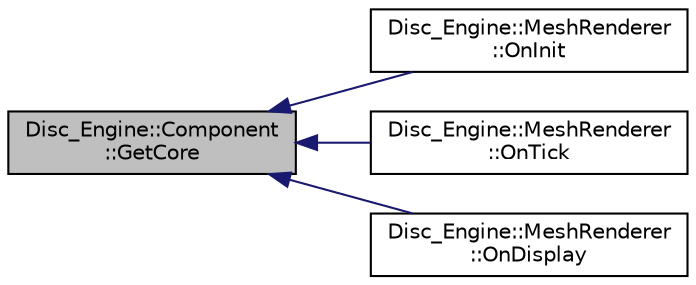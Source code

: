 digraph "Disc_Engine::Component::GetCore"
{
  edge [fontname="Helvetica",fontsize="10",labelfontname="Helvetica",labelfontsize="10"];
  node [fontname="Helvetica",fontsize="10",shape=record];
  rankdir="LR";
  Node8 [label="Disc_Engine::Component\l::GetCore",height=0.2,width=0.4,color="black", fillcolor="grey75", style="filled", fontcolor="black"];
  Node8 -> Node9 [dir="back",color="midnightblue",fontsize="10",style="solid",fontname="Helvetica"];
  Node9 [label="Disc_Engine::MeshRenderer\l::OnInit",height=0.2,width=0.4,color="black", fillcolor="white", style="filled",URL="$class_disc___engine_1_1_mesh_renderer.html#ac16873520f636cdf1f0afdc0c25ab6ae"];
  Node8 -> Node10 [dir="back",color="midnightblue",fontsize="10",style="solid",fontname="Helvetica"];
  Node10 [label="Disc_Engine::MeshRenderer\l::OnTick",height=0.2,width=0.4,color="black", fillcolor="white", style="filled",URL="$class_disc___engine_1_1_mesh_renderer.html#aa5290108f670218f471ba7553b912c06"];
  Node8 -> Node11 [dir="back",color="midnightblue",fontsize="10",style="solid",fontname="Helvetica"];
  Node11 [label="Disc_Engine::MeshRenderer\l::OnDisplay",height=0.2,width=0.4,color="black", fillcolor="white", style="filled",URL="$class_disc___engine_1_1_mesh_renderer.html#a9c3bbe43b1a26d9cbc2e3b3a93c2e7cc"];
}
